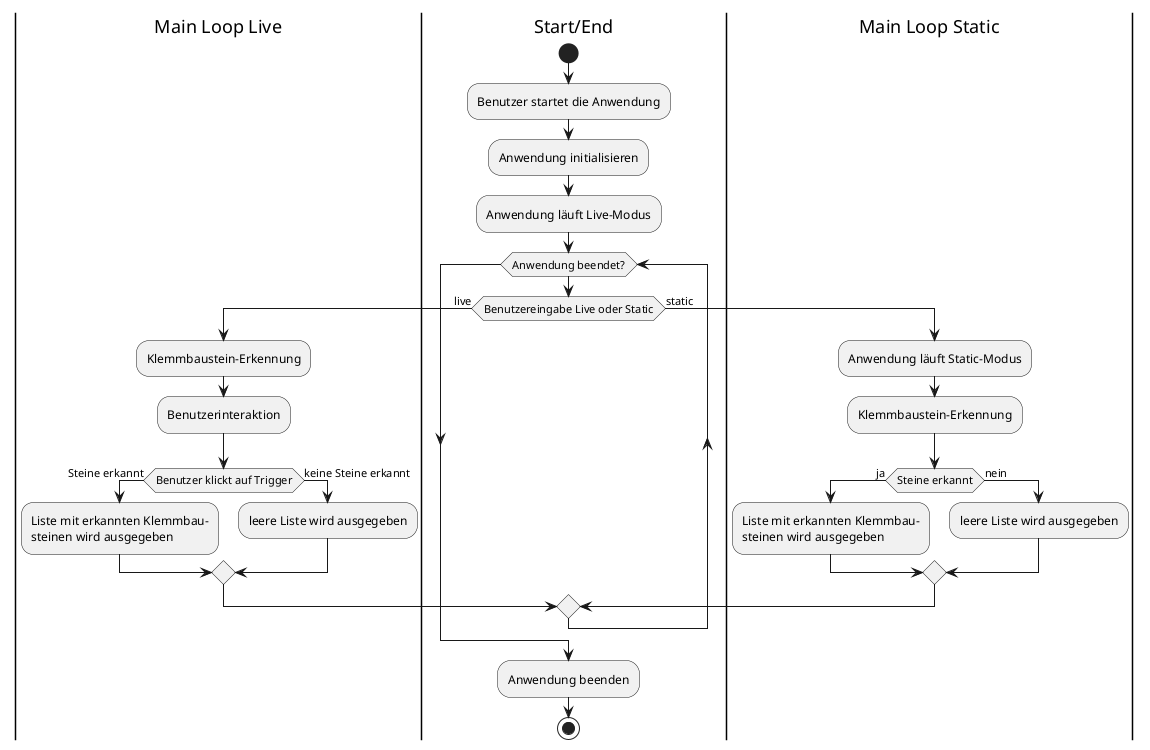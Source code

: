 @startuml
|Main Loop Live|
|Start/End|
|Main Loop Static|

|Start/End|
start
:Benutzer startet die Anwendung;
:Anwendung initialisieren;

:Anwendung läuft Live-Modus;
while (Anwendung beendet?)
if (Benutzereingabe Live oder Static) then (live)

|Main Loop Live|
        :Klemmbaustein-Erkennung;
        :Benutzerinteraktion;
        if (Benutzer klickt auf Trigger) then (Steine erkannt)
            :Liste mit erkannten Klemmbau-\nsteinen wird ausgegeben;
            else (keine Steine erkannt)
            :leere Liste wird ausgegeben;
        endif

else (static)
|Main Loop Static|
        :Anwendung läuft Static-Modus;
        :Klemmbaustein-Erkennung;
        if (Steine erkannt) then (ja)
            :Liste mit erkannten Klemmbau-\nsteinen wird ausgegeben;
            else (nein)
            :leere Liste wird ausgegeben;
        endif
endif
end while
|Start/End|
:Anwendung beenden;
stop
@enduml

